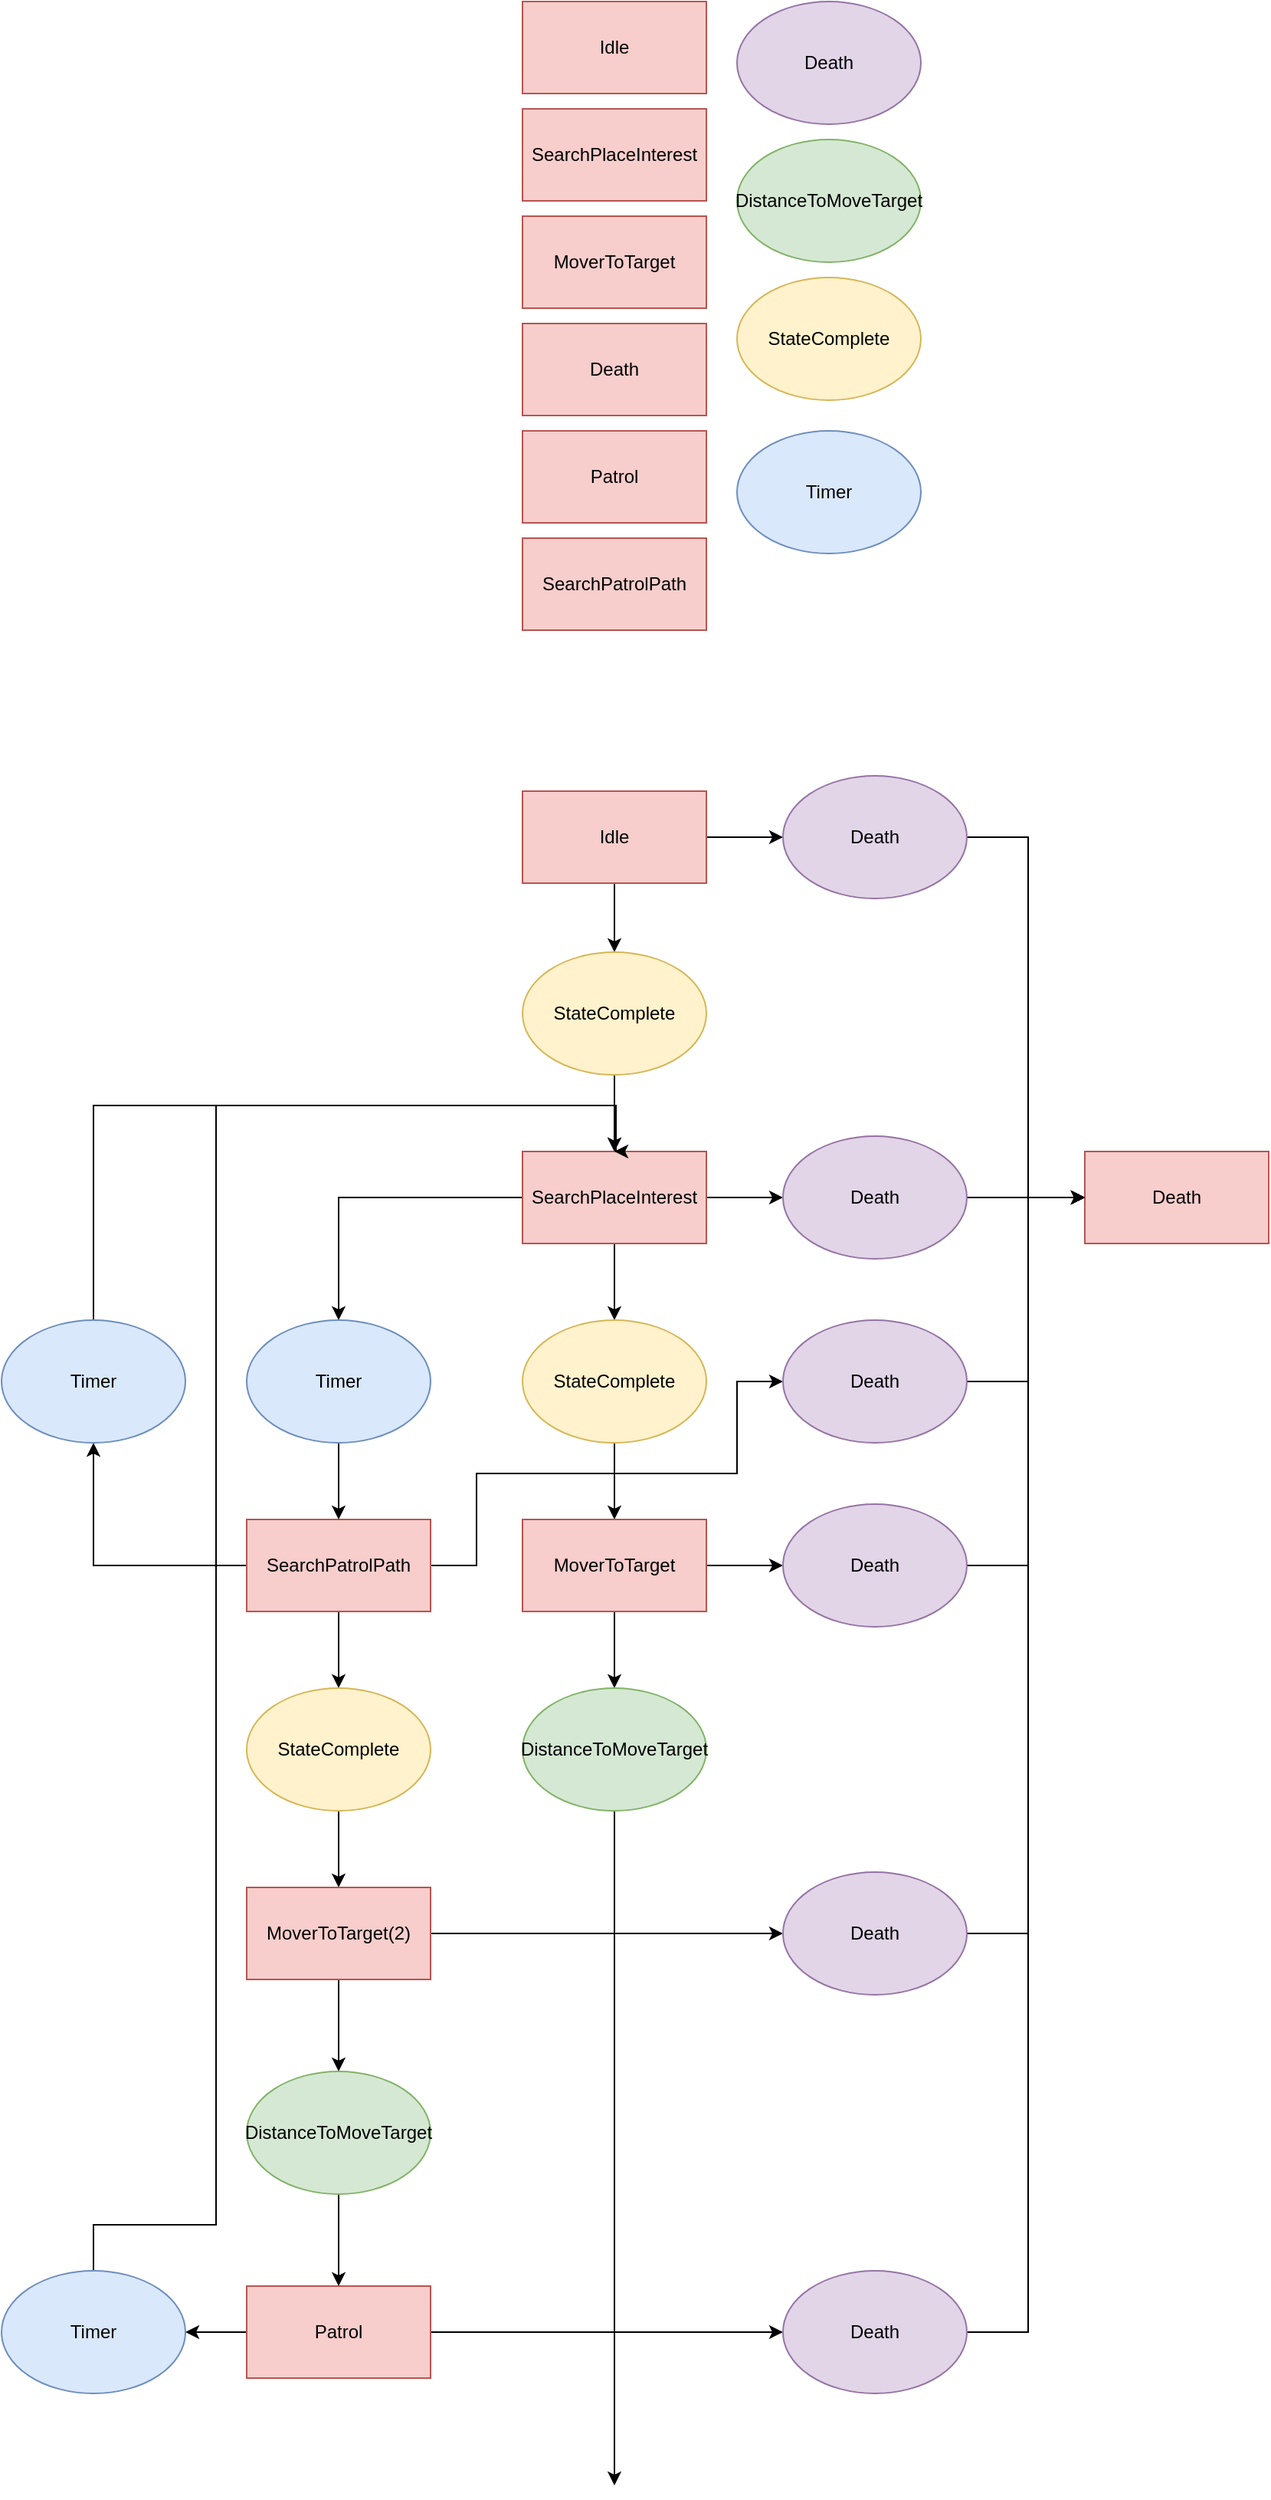 <mxfile version="24.8.3">
  <diagram name="Страница — 1" id="yuXuM_tABQGVHDGoHFVh">
    <mxGraphModel dx="2963" dy="1054" grid="1" gridSize="10" guides="1" tooltips="1" connect="1" arrows="1" fold="1" page="1" pageScale="1" pageWidth="827" pageHeight="1169" math="0" shadow="0">
      <root>
        <mxCell id="0" />
        <mxCell id="1" parent="0" />
        <mxCell id="w5Powsq784zMafRrNoOn-1" value="Idle" style="rounded=0;whiteSpace=wrap;html=1;fillColor=#f8cecc;strokeColor=#b85450;" vertex="1" parent="1">
          <mxGeometry x="340" y="10" width="120" height="60" as="geometry" />
        </mxCell>
        <mxCell id="w5Powsq784zMafRrNoOn-2" value="SearchPlaceInterest" style="rounded=0;whiteSpace=wrap;html=1;fillColor=#f8cecc;strokeColor=#b85450;" vertex="1" parent="1">
          <mxGeometry x="340" y="80" width="120" height="60" as="geometry" />
        </mxCell>
        <mxCell id="w5Powsq784zMafRrNoOn-3" value="MoverToTarget" style="rounded=0;whiteSpace=wrap;html=1;fillColor=#f8cecc;strokeColor=#b85450;" vertex="1" parent="1">
          <mxGeometry x="340" y="150" width="120" height="60" as="geometry" />
        </mxCell>
        <mxCell id="w5Powsq784zMafRrNoOn-4" value="Death" style="rounded=0;whiteSpace=wrap;html=1;fillColor=#f8cecc;strokeColor=#b85450;" vertex="1" parent="1">
          <mxGeometry x="340" y="220" width="120" height="60" as="geometry" />
        </mxCell>
        <mxCell id="w5Powsq784zMafRrNoOn-5" value="Patrol" style="rounded=0;whiteSpace=wrap;html=1;fillColor=#f8cecc;strokeColor=#b85450;" vertex="1" parent="1">
          <mxGeometry x="340" y="290" width="120" height="60" as="geometry" />
        </mxCell>
        <mxCell id="w5Powsq784zMafRrNoOn-6" value="&lt;div&gt;&lt;span style=&quot;background-color: initial;&quot;&gt;SearchPatrolPath&lt;/span&gt;&lt;/div&gt;" style="rounded=0;whiteSpace=wrap;html=1;fillColor=#f8cecc;strokeColor=#b85450;" vertex="1" parent="1">
          <mxGeometry x="340" y="360" width="120" height="60" as="geometry" />
        </mxCell>
        <mxCell id="w5Powsq784zMafRrNoOn-7" value="Death" style="ellipse;whiteSpace=wrap;html=1;fillColor=#e1d5e7;strokeColor=#9673a6;" vertex="1" parent="1">
          <mxGeometry x="480" y="10" width="120" height="80" as="geometry" />
        </mxCell>
        <mxCell id="w5Powsq784zMafRrNoOn-8" value="DistanceToMoveTarget" style="ellipse;whiteSpace=wrap;html=1;fillColor=#d5e8d4;strokeColor=#82b366;" vertex="1" parent="1">
          <mxGeometry x="480" y="100" width="120" height="80" as="geometry" />
        </mxCell>
        <mxCell id="w5Powsq784zMafRrNoOn-9" value="StateComplete" style="ellipse;whiteSpace=wrap;html=1;fillColor=#fff2cc;strokeColor=#d6b656;" vertex="1" parent="1">
          <mxGeometry x="480" y="190" width="120" height="80" as="geometry" />
        </mxCell>
        <mxCell id="w5Powsq784zMafRrNoOn-10" value="&lt;div&gt;&lt;span style=&quot;background-color: initial;&quot;&gt;Timer&lt;/span&gt;&lt;/div&gt;" style="ellipse;whiteSpace=wrap;html=1;fillColor=#dae8fc;strokeColor=#6c8ebf;" vertex="1" parent="1">
          <mxGeometry x="480" y="290" width="120" height="80" as="geometry" />
        </mxCell>
        <mxCell id="w5Powsq784zMafRrNoOn-16" style="edgeStyle=orthogonalEdgeStyle;rounded=0;orthogonalLoop=1;jettySize=auto;html=1;exitX=1;exitY=0.5;exitDx=0;exitDy=0;entryX=0;entryY=0.5;entryDx=0;entryDy=0;" edge="1" parent="1" source="w5Powsq784zMafRrNoOn-11" target="w5Powsq784zMafRrNoOn-13">
          <mxGeometry relative="1" as="geometry" />
        </mxCell>
        <mxCell id="w5Powsq784zMafRrNoOn-19" style="edgeStyle=orthogonalEdgeStyle;rounded=0;orthogonalLoop=1;jettySize=auto;html=1;" edge="1" parent="1" source="w5Powsq784zMafRrNoOn-11" target="w5Powsq784zMafRrNoOn-18">
          <mxGeometry relative="1" as="geometry" />
        </mxCell>
        <mxCell id="w5Powsq784zMafRrNoOn-11" value="Idle" style="rounded=0;whiteSpace=wrap;html=1;fillColor=#f8cecc;strokeColor=#b85450;" vertex="1" parent="1">
          <mxGeometry x="340" y="525" width="120" height="60" as="geometry" />
        </mxCell>
        <mxCell id="w5Powsq784zMafRrNoOn-26" style="edgeStyle=orthogonalEdgeStyle;rounded=0;orthogonalLoop=1;jettySize=auto;html=1;exitX=1;exitY=0.5;exitDx=0;exitDy=0;" edge="1" parent="1" source="w5Powsq784zMafRrNoOn-13" target="w5Powsq784zMafRrNoOn-14">
          <mxGeometry relative="1" as="geometry">
            <Array as="points">
              <mxPoint x="670" y="555" />
              <mxPoint x="670" y="790" />
            </Array>
          </mxGeometry>
        </mxCell>
        <mxCell id="w5Powsq784zMafRrNoOn-13" value="Death" style="ellipse;whiteSpace=wrap;html=1;fillColor=#e1d5e7;strokeColor=#9673a6;" vertex="1" parent="1">
          <mxGeometry x="510" y="515" width="120" height="80" as="geometry" />
        </mxCell>
        <mxCell id="w5Powsq784zMafRrNoOn-14" value="Death" style="rounded=0;whiteSpace=wrap;html=1;fillColor=#f8cecc;strokeColor=#b85450;" vertex="1" parent="1">
          <mxGeometry x="707" y="760" width="120" height="60" as="geometry" />
        </mxCell>
        <mxCell id="w5Powsq784zMafRrNoOn-27" style="edgeStyle=orthogonalEdgeStyle;rounded=0;orthogonalLoop=1;jettySize=auto;html=1;" edge="1" parent="1" source="w5Powsq784zMafRrNoOn-18" target="w5Powsq784zMafRrNoOn-20">
          <mxGeometry relative="1" as="geometry" />
        </mxCell>
        <mxCell id="w5Powsq784zMafRrNoOn-18" value="StateComplete" style="ellipse;whiteSpace=wrap;html=1;fillColor=#fff2cc;strokeColor=#d6b656;" vertex="1" parent="1">
          <mxGeometry x="340" y="630" width="120" height="80" as="geometry" />
        </mxCell>
        <mxCell id="w5Powsq784zMafRrNoOn-24" style="edgeStyle=orthogonalEdgeStyle;rounded=0;orthogonalLoop=1;jettySize=auto;html=1;" edge="1" parent="1" source="w5Powsq784zMafRrNoOn-20" target="w5Powsq784zMafRrNoOn-22">
          <mxGeometry relative="1" as="geometry" />
        </mxCell>
        <mxCell id="w5Powsq784zMafRrNoOn-29" style="edgeStyle=orthogonalEdgeStyle;rounded=0;orthogonalLoop=1;jettySize=auto;html=1;" edge="1" parent="1" source="w5Powsq784zMafRrNoOn-20" target="w5Powsq784zMafRrNoOn-28">
          <mxGeometry relative="1" as="geometry" />
        </mxCell>
        <mxCell id="w5Powsq784zMafRrNoOn-38" style="edgeStyle=orthogonalEdgeStyle;rounded=0;orthogonalLoop=1;jettySize=auto;html=1;entryX=0.5;entryY=0;entryDx=0;entryDy=0;" edge="1" parent="1" source="w5Powsq784zMafRrNoOn-20" target="w5Powsq784zMafRrNoOn-37">
          <mxGeometry relative="1" as="geometry" />
        </mxCell>
        <mxCell id="w5Powsq784zMafRrNoOn-20" value="SearchPlaceInterest" style="rounded=0;whiteSpace=wrap;html=1;fillColor=#f8cecc;strokeColor=#b85450;" vertex="1" parent="1">
          <mxGeometry x="340" y="760" width="120" height="60" as="geometry" />
        </mxCell>
        <mxCell id="w5Powsq784zMafRrNoOn-25" style="edgeStyle=orthogonalEdgeStyle;rounded=0;orthogonalLoop=1;jettySize=auto;html=1;" edge="1" parent="1" source="w5Powsq784zMafRrNoOn-22" target="w5Powsq784zMafRrNoOn-14">
          <mxGeometry relative="1" as="geometry" />
        </mxCell>
        <mxCell id="w5Powsq784zMafRrNoOn-22" value="Death" style="ellipse;whiteSpace=wrap;html=1;fillColor=#e1d5e7;strokeColor=#9673a6;" vertex="1" parent="1">
          <mxGeometry x="510" y="750" width="120" height="80" as="geometry" />
        </mxCell>
        <mxCell id="w5Powsq784zMafRrNoOn-31" style="edgeStyle=orthogonalEdgeStyle;rounded=0;orthogonalLoop=1;jettySize=auto;html=1;" edge="1" parent="1" source="w5Powsq784zMafRrNoOn-28" target="w5Powsq784zMafRrNoOn-30">
          <mxGeometry relative="1" as="geometry" />
        </mxCell>
        <mxCell id="w5Powsq784zMafRrNoOn-28" value="StateComplete" style="ellipse;whiteSpace=wrap;html=1;fillColor=#fff2cc;strokeColor=#d6b656;" vertex="1" parent="1">
          <mxGeometry x="340" y="870" width="120" height="80" as="geometry" />
        </mxCell>
        <mxCell id="w5Powsq784zMafRrNoOn-34" style="edgeStyle=orthogonalEdgeStyle;rounded=0;orthogonalLoop=1;jettySize=auto;html=1;" edge="1" parent="1" source="w5Powsq784zMafRrNoOn-30" target="w5Powsq784zMafRrNoOn-33">
          <mxGeometry relative="1" as="geometry" />
        </mxCell>
        <mxCell id="w5Powsq784zMafRrNoOn-67" style="edgeStyle=orthogonalEdgeStyle;rounded=0;orthogonalLoop=1;jettySize=auto;html=1;" edge="1" parent="1" source="w5Powsq784zMafRrNoOn-30" target="w5Powsq784zMafRrNoOn-66">
          <mxGeometry relative="1" as="geometry" />
        </mxCell>
        <mxCell id="w5Powsq784zMafRrNoOn-30" value="MoverToTarget" style="rounded=0;whiteSpace=wrap;html=1;fillColor=#f8cecc;strokeColor=#b85450;" vertex="1" parent="1">
          <mxGeometry x="340" y="1000" width="120" height="60" as="geometry" />
        </mxCell>
        <mxCell id="w5Powsq784zMafRrNoOn-56" style="edgeStyle=orthogonalEdgeStyle;rounded=0;orthogonalLoop=1;jettySize=auto;html=1;entryX=0;entryY=0.5;entryDx=0;entryDy=0;" edge="1" parent="1" source="w5Powsq784zMafRrNoOn-33" target="w5Powsq784zMafRrNoOn-14">
          <mxGeometry relative="1" as="geometry">
            <mxPoint x="670" y="790" as="targetPoint" />
            <Array as="points">
              <mxPoint x="670" y="1030" />
              <mxPoint x="670" y="790" />
            </Array>
          </mxGeometry>
        </mxCell>
        <mxCell id="w5Powsq784zMafRrNoOn-33" value="Death" style="ellipse;whiteSpace=wrap;html=1;fillColor=#e1d5e7;strokeColor=#9673a6;" vertex="1" parent="1">
          <mxGeometry x="510" y="990" width="120" height="80" as="geometry" />
        </mxCell>
        <mxCell id="w5Powsq784zMafRrNoOn-40" style="edgeStyle=orthogonalEdgeStyle;rounded=0;orthogonalLoop=1;jettySize=auto;html=1;entryX=0;entryY=0.5;entryDx=0;entryDy=0;" edge="1" parent="1" source="w5Powsq784zMafRrNoOn-36" target="w5Powsq784zMafRrNoOn-41">
          <mxGeometry relative="1" as="geometry">
            <mxPoint x="520" y="960" as="targetPoint" />
            <Array as="points">
              <mxPoint x="310" y="1030" />
              <mxPoint x="310" y="970" />
              <mxPoint x="480" y="970" />
              <mxPoint x="480" y="910" />
            </Array>
          </mxGeometry>
        </mxCell>
        <mxCell id="w5Powsq784zMafRrNoOn-45" style="edgeStyle=orthogonalEdgeStyle;rounded=0;orthogonalLoop=1;jettySize=auto;html=1;" edge="1" parent="1" source="w5Powsq784zMafRrNoOn-36" target="w5Powsq784zMafRrNoOn-44">
          <mxGeometry relative="1" as="geometry" />
        </mxCell>
        <mxCell id="w5Powsq784zMafRrNoOn-47" style="edgeStyle=orthogonalEdgeStyle;rounded=0;orthogonalLoop=1;jettySize=auto;html=1;" edge="1" parent="1" source="w5Powsq784zMafRrNoOn-36" target="w5Powsq784zMafRrNoOn-46">
          <mxGeometry relative="1" as="geometry" />
        </mxCell>
        <mxCell id="w5Powsq784zMafRrNoOn-36" value="SearchPatrolPath" style="rounded=0;whiteSpace=wrap;html=1;fillColor=#f8cecc;strokeColor=#b85450;" vertex="1" parent="1">
          <mxGeometry x="160" y="1000" width="120" height="60" as="geometry" />
        </mxCell>
        <mxCell id="w5Powsq784zMafRrNoOn-39" style="edgeStyle=orthogonalEdgeStyle;rounded=0;orthogonalLoop=1;jettySize=auto;html=1;" edge="1" parent="1" source="w5Powsq784zMafRrNoOn-37" target="w5Powsq784zMafRrNoOn-36">
          <mxGeometry relative="1" as="geometry" />
        </mxCell>
        <mxCell id="w5Powsq784zMafRrNoOn-37" value="&lt;div&gt;&lt;span style=&quot;background-color: initial;&quot;&gt;Timer&lt;/span&gt;&lt;/div&gt;" style="ellipse;whiteSpace=wrap;html=1;fillColor=#dae8fc;strokeColor=#6c8ebf;" vertex="1" parent="1">
          <mxGeometry x="160" y="870" width="120" height="80" as="geometry" />
        </mxCell>
        <mxCell id="w5Powsq784zMafRrNoOn-43" style="edgeStyle=orthogonalEdgeStyle;rounded=0;orthogonalLoop=1;jettySize=auto;html=1;" edge="1" parent="1" source="w5Powsq784zMafRrNoOn-41" target="w5Powsq784zMafRrNoOn-14">
          <mxGeometry relative="1" as="geometry">
            <Array as="points">
              <mxPoint x="670" y="910" />
              <mxPoint x="670" y="790" />
            </Array>
          </mxGeometry>
        </mxCell>
        <mxCell id="w5Powsq784zMafRrNoOn-41" value="Death" style="ellipse;whiteSpace=wrap;html=1;fillColor=#e1d5e7;strokeColor=#9673a6;" vertex="1" parent="1">
          <mxGeometry x="510" y="870" width="120" height="80" as="geometry" />
        </mxCell>
        <mxCell id="w5Powsq784zMafRrNoOn-51" style="edgeStyle=orthogonalEdgeStyle;rounded=0;orthogonalLoop=1;jettySize=auto;html=1;" edge="1" parent="1" source="w5Powsq784zMafRrNoOn-44" target="w5Powsq784zMafRrNoOn-70">
          <mxGeometry relative="1" as="geometry" />
        </mxCell>
        <mxCell id="w5Powsq784zMafRrNoOn-44" value="StateComplete" style="ellipse;whiteSpace=wrap;html=1;fillColor=#fff2cc;strokeColor=#d6b656;" vertex="1" parent="1">
          <mxGeometry x="160" y="1110" width="120" height="80" as="geometry" />
        </mxCell>
        <mxCell id="w5Powsq784zMafRrNoOn-49" style="edgeStyle=orthogonalEdgeStyle;rounded=0;orthogonalLoop=1;jettySize=auto;html=1;entryX=0.5;entryY=0;entryDx=0;entryDy=0;" edge="1" parent="1" source="w5Powsq784zMafRrNoOn-46" target="w5Powsq784zMafRrNoOn-20">
          <mxGeometry relative="1" as="geometry">
            <mxPoint x="400" y="720" as="targetPoint" />
            <Array as="points">
              <mxPoint x="60" y="730" />
              <mxPoint x="401" y="730" />
            </Array>
          </mxGeometry>
        </mxCell>
        <mxCell id="w5Powsq784zMafRrNoOn-46" value="&lt;div&gt;&lt;span style=&quot;background-color: initial;&quot;&gt;Timer&lt;/span&gt;&lt;/div&gt;" style="ellipse;whiteSpace=wrap;html=1;fillColor=#dae8fc;strokeColor=#6c8ebf;" vertex="1" parent="1">
          <mxGeometry y="870" width="120" height="80" as="geometry" />
        </mxCell>
        <mxCell id="w5Powsq784zMafRrNoOn-58" style="edgeStyle=orthogonalEdgeStyle;rounded=0;orthogonalLoop=1;jettySize=auto;html=1;" edge="1" parent="1" source="w5Powsq784zMafRrNoOn-50" target="w5Powsq784zMafRrNoOn-57">
          <mxGeometry relative="1" as="geometry" />
        </mxCell>
        <mxCell id="w5Powsq784zMafRrNoOn-61" style="edgeStyle=orthogonalEdgeStyle;rounded=0;orthogonalLoop=1;jettySize=auto;html=1;" edge="1" parent="1" source="w5Powsq784zMafRrNoOn-50" target="w5Powsq784zMafRrNoOn-60">
          <mxGeometry relative="1" as="geometry" />
        </mxCell>
        <mxCell id="w5Powsq784zMafRrNoOn-50" value="Patrol" style="rounded=0;whiteSpace=wrap;html=1;fillColor=#f8cecc;strokeColor=#b85450;" vertex="1" parent="1">
          <mxGeometry x="160" y="1500" width="120" height="60" as="geometry" />
        </mxCell>
        <mxCell id="w5Powsq784zMafRrNoOn-59" style="edgeStyle=orthogonalEdgeStyle;rounded=0;orthogonalLoop=1;jettySize=auto;html=1;entryX=0;entryY=0.5;entryDx=0;entryDy=0;" edge="1" parent="1" source="w5Powsq784zMafRrNoOn-57" target="w5Powsq784zMafRrNoOn-14">
          <mxGeometry relative="1" as="geometry">
            <Array as="points">
              <mxPoint x="670" y="1530" />
              <mxPoint x="670" y="790" />
            </Array>
          </mxGeometry>
        </mxCell>
        <mxCell id="w5Powsq784zMafRrNoOn-57" value="Death" style="ellipse;whiteSpace=wrap;html=1;fillColor=#e1d5e7;strokeColor=#9673a6;" vertex="1" parent="1">
          <mxGeometry x="510" y="1490" width="120" height="80" as="geometry" />
        </mxCell>
        <mxCell id="w5Powsq784zMafRrNoOn-62" style="edgeStyle=orthogonalEdgeStyle;rounded=0;orthogonalLoop=1;jettySize=auto;html=1;" edge="1" parent="1" source="w5Powsq784zMafRrNoOn-60" target="w5Powsq784zMafRrNoOn-20">
          <mxGeometry relative="1" as="geometry">
            <mxPoint x="400" y="730" as="targetPoint" />
            <Array as="points">
              <mxPoint x="60" y="1460" />
              <mxPoint x="140" y="1460" />
              <mxPoint x="140" y="730" />
              <mxPoint x="400" y="730" />
            </Array>
          </mxGeometry>
        </mxCell>
        <mxCell id="w5Powsq784zMafRrNoOn-60" value="&lt;div&gt;&lt;span style=&quot;background-color: initial;&quot;&gt;Timer&lt;/span&gt;&lt;/div&gt;" style="ellipse;whiteSpace=wrap;html=1;fillColor=#dae8fc;strokeColor=#6c8ebf;" vertex="1" parent="1">
          <mxGeometry y="1490" width="120" height="80" as="geometry" />
        </mxCell>
        <mxCell id="w5Powsq784zMafRrNoOn-69" style="edgeStyle=orthogonalEdgeStyle;rounded=0;orthogonalLoop=1;jettySize=auto;html=1;" edge="1" parent="1" source="w5Powsq784zMafRrNoOn-66">
          <mxGeometry relative="1" as="geometry">
            <mxPoint x="400" y="1630" as="targetPoint" />
          </mxGeometry>
        </mxCell>
        <mxCell id="w5Powsq784zMafRrNoOn-66" value="DistanceToMoveTarget" style="ellipse;whiteSpace=wrap;html=1;fillColor=#d5e8d4;strokeColor=#82b366;" vertex="1" parent="1">
          <mxGeometry x="340" y="1110" width="120" height="80" as="geometry" />
        </mxCell>
        <mxCell id="w5Powsq784zMafRrNoOn-72" style="edgeStyle=orthogonalEdgeStyle;rounded=0;orthogonalLoop=1;jettySize=auto;html=1;" edge="1" parent="1" source="w5Powsq784zMafRrNoOn-70" target="w5Powsq784zMafRrNoOn-71">
          <mxGeometry relative="1" as="geometry" />
        </mxCell>
        <mxCell id="w5Powsq784zMafRrNoOn-75" style="edgeStyle=orthogonalEdgeStyle;rounded=0;orthogonalLoop=1;jettySize=auto;html=1;exitX=1;exitY=0.5;exitDx=0;exitDy=0;" edge="1" parent="1" source="w5Powsq784zMafRrNoOn-70" target="w5Powsq784zMafRrNoOn-74">
          <mxGeometry relative="1" as="geometry" />
        </mxCell>
        <mxCell id="w5Powsq784zMafRrNoOn-70" value="MoverToTarget(2)" style="rounded=0;whiteSpace=wrap;html=1;fillColor=#f8cecc;strokeColor=#b85450;" vertex="1" parent="1">
          <mxGeometry x="160" y="1240" width="120" height="60" as="geometry" />
        </mxCell>
        <mxCell id="w5Powsq784zMafRrNoOn-73" style="edgeStyle=orthogonalEdgeStyle;rounded=0;orthogonalLoop=1;jettySize=auto;html=1;" edge="1" parent="1" source="w5Powsq784zMafRrNoOn-71" target="w5Powsq784zMafRrNoOn-50">
          <mxGeometry relative="1" as="geometry" />
        </mxCell>
        <mxCell id="w5Powsq784zMafRrNoOn-71" value="DistanceToMoveTarget" style="ellipse;whiteSpace=wrap;html=1;fillColor=#d5e8d4;strokeColor=#82b366;" vertex="1" parent="1">
          <mxGeometry x="160" y="1360" width="120" height="80" as="geometry" />
        </mxCell>
        <mxCell id="w5Powsq784zMafRrNoOn-76" style="edgeStyle=orthogonalEdgeStyle;rounded=0;orthogonalLoop=1;jettySize=auto;html=1;" edge="1" parent="1" source="w5Powsq784zMafRrNoOn-74" target="w5Powsq784zMafRrNoOn-14">
          <mxGeometry relative="1" as="geometry">
            <Array as="points">
              <mxPoint x="670" y="1270" />
              <mxPoint x="670" y="790" />
            </Array>
          </mxGeometry>
        </mxCell>
        <mxCell id="w5Powsq784zMafRrNoOn-74" value="Death" style="ellipse;whiteSpace=wrap;html=1;fillColor=#e1d5e7;strokeColor=#9673a6;" vertex="1" parent="1">
          <mxGeometry x="510" y="1230" width="120" height="80" as="geometry" />
        </mxCell>
      </root>
    </mxGraphModel>
  </diagram>
</mxfile>
